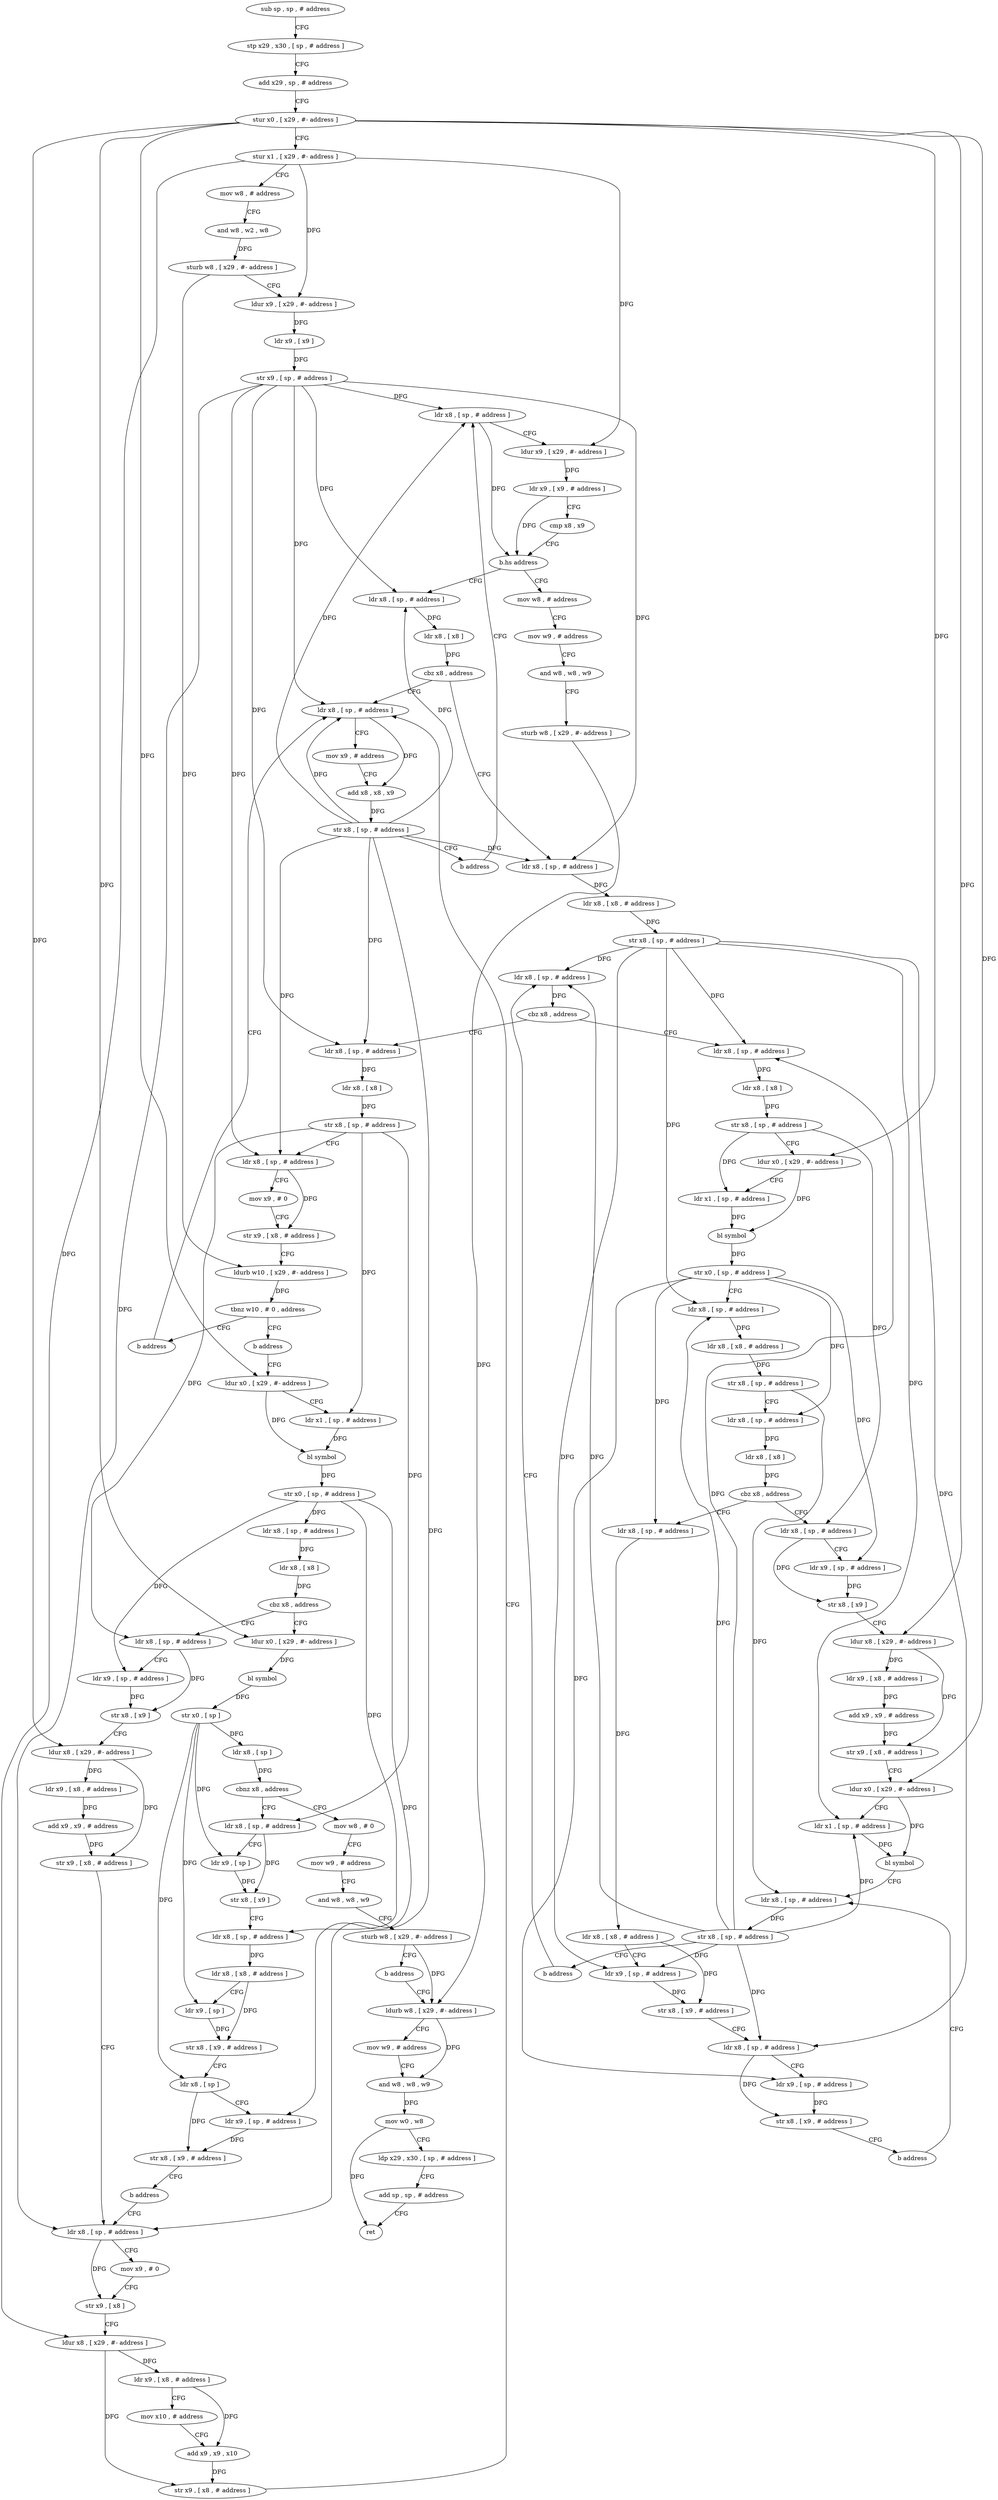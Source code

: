 digraph "func" {
"4235864" [label = "sub sp , sp , # address" ]
"4235868" [label = "stp x29 , x30 , [ sp , # address ]" ]
"4235872" [label = "add x29 , sp , # address" ]
"4235876" [label = "stur x0 , [ x29 , #- address ]" ]
"4235880" [label = "stur x1 , [ x29 , #- address ]" ]
"4235884" [label = "mov w8 , # address" ]
"4235888" [label = "and w8 , w2 , w8" ]
"4235892" [label = "sturb w8 , [ x29 , #- address ]" ]
"4235896" [label = "ldur x9 , [ x29 , #- address ]" ]
"4235900" [label = "ldr x9 , [ x9 ]" ]
"4235904" [label = "str x9 , [ sp , # address ]" ]
"4235908" [label = "ldr x8 , [ sp , # address ]" ]
"4236328" [label = "mov w8 , # address" ]
"4236332" [label = "mov w9 , # address" ]
"4236336" [label = "and w8 , w8 , w9" ]
"4236340" [label = "sturb w8 , [ x29 , #- address ]" ]
"4236344" [label = "ldurb w8 , [ x29 , #- address ]" ]
"4235928" [label = "ldr x8 , [ sp , # address ]" ]
"4235932" [label = "ldr x8 , [ x8 ]" ]
"4235936" [label = "cbz x8 , address" ]
"4236308" [label = "ldr x8 , [ sp , # address ]" ]
"4235940" [label = "ldr x8 , [ sp , # address ]" ]
"4236312" [label = "mov x9 , # address" ]
"4236316" [label = "add x8 , x8 , x9" ]
"4236320" [label = "str x8 , [ sp , # address ]" ]
"4236324" [label = "b address" ]
"4235944" [label = "ldr x8 , [ x8 , # address ]" ]
"4235948" [label = "str x8 , [ sp , # address ]" ]
"4235952" [label = "ldr x8 , [ sp , # address ]" ]
"4235912" [label = "ldur x9 , [ x29 , #- address ]" ]
"4235916" [label = "ldr x9 , [ x9 , # address ]" ]
"4235920" [label = "cmp x8 , x9" ]
"4235924" [label = "b.hs address" ]
"4236096" [label = "ldr x8 , [ sp , # address ]" ]
"4236100" [label = "ldr x8 , [ x8 ]" ]
"4236104" [label = "str x8 , [ sp , # address ]" ]
"4236108" [label = "ldr x8 , [ sp , # address ]" ]
"4236112" [label = "mov x9 , # 0" ]
"4236116" [label = "str x9 , [ x8 , # address ]" ]
"4236120" [label = "ldurb w10 , [ x29 , #- address ]" ]
"4236124" [label = "tbnz w10 , # 0 , address" ]
"4236132" [label = "b address" ]
"4236128" [label = "b address" ]
"4235960" [label = "ldr x8 , [ sp , # address ]" ]
"4235964" [label = "ldr x8 , [ x8 ]" ]
"4235968" [label = "str x8 , [ sp , # address ]" ]
"4235972" [label = "ldur x0 , [ x29 , #- address ]" ]
"4235976" [label = "ldr x1 , [ sp , # address ]" ]
"4235980" [label = "bl symbol" ]
"4235984" [label = "str x0 , [ sp , # address ]" ]
"4235988" [label = "ldr x8 , [ sp , # address ]" ]
"4235992" [label = "ldr x8 , [ x8 , # address ]" ]
"4235996" [label = "str x8 , [ sp , # address ]" ]
"4236000" [label = "ldr x8 , [ sp , # address ]" ]
"4236004" [label = "ldr x8 , [ x8 ]" ]
"4236008" [label = "cbz x8 , address" ]
"4236044" [label = "ldr x8 , [ sp , # address ]" ]
"4236012" [label = "ldr x8 , [ sp , # address ]" ]
"4236136" [label = "ldur x0 , [ x29 , #- address ]" ]
"4236048" [label = "ldr x9 , [ sp , # address ]" ]
"4236052" [label = "str x8 , [ x9 ]" ]
"4236056" [label = "ldur x8 , [ x29 , #- address ]" ]
"4236060" [label = "ldr x9 , [ x8 , # address ]" ]
"4236064" [label = "add x9 , x9 , # address" ]
"4236068" [label = "str x9 , [ x8 , # address ]" ]
"4236072" [label = "ldur x0 , [ x29 , #- address ]" ]
"4236076" [label = "ldr x1 , [ sp , # address ]" ]
"4236080" [label = "bl symbol" ]
"4236084" [label = "ldr x8 , [ sp , # address ]" ]
"4236016" [label = "ldr x8 , [ x8 , # address ]" ]
"4236020" [label = "ldr x9 , [ sp , # address ]" ]
"4236024" [label = "str x8 , [ x9 , # address ]" ]
"4236028" [label = "ldr x8 , [ sp , # address ]" ]
"4236032" [label = "ldr x9 , [ sp , # address ]" ]
"4236036" [label = "str x8 , [ x9 , # address ]" ]
"4236040" [label = "b address" ]
"4236140" [label = "ldr x1 , [ sp , # address ]" ]
"4236144" [label = "bl symbol" ]
"4236148" [label = "str x0 , [ sp , # address ]" ]
"4236152" [label = "ldr x8 , [ sp , # address ]" ]
"4236156" [label = "ldr x8 , [ x8 ]" ]
"4236160" [label = "cbz x8 , address" ]
"4236248" [label = "ldr x8 , [ sp , # address ]" ]
"4236164" [label = "ldur x0 , [ x29 , #- address ]" ]
"4235956" [label = "cbz x8 , address" ]
"4236088" [label = "str x8 , [ sp , # address ]" ]
"4236092" [label = "b address" ]
"4236252" [label = "ldr x9 , [ sp , # address ]" ]
"4236256" [label = "str x8 , [ x9 ]" ]
"4236260" [label = "ldur x8 , [ x29 , #- address ]" ]
"4236264" [label = "ldr x9 , [ x8 , # address ]" ]
"4236268" [label = "add x9 , x9 , # address" ]
"4236272" [label = "str x9 , [ x8 , # address ]" ]
"4236276" [label = "ldr x8 , [ sp , # address ]" ]
"4236168" [label = "bl symbol" ]
"4236172" [label = "str x0 , [ sp ]" ]
"4236176" [label = "ldr x8 , [ sp ]" ]
"4236180" [label = "cbnz x8 , address" ]
"4236204" [label = "ldr x8 , [ sp , # address ]" ]
"4236184" [label = "mov w8 , # 0" ]
"4236208" [label = "ldr x9 , [ sp ]" ]
"4236212" [label = "str x8 , [ x9 ]" ]
"4236216" [label = "ldr x8 , [ sp , # address ]" ]
"4236220" [label = "ldr x8 , [ x8 , # address ]" ]
"4236224" [label = "ldr x9 , [ sp ]" ]
"4236228" [label = "str x8 , [ x9 , # address ]" ]
"4236232" [label = "ldr x8 , [ sp ]" ]
"4236236" [label = "ldr x9 , [ sp , # address ]" ]
"4236240" [label = "str x8 , [ x9 , # address ]" ]
"4236244" [label = "b address" ]
"4236188" [label = "mov w9 , # address" ]
"4236192" [label = "and w8 , w8 , w9" ]
"4236196" [label = "sturb w8 , [ x29 , #- address ]" ]
"4236200" [label = "b address" ]
"4236280" [label = "mov x9 , # 0" ]
"4236284" [label = "str x9 , [ x8 ]" ]
"4236288" [label = "ldur x8 , [ x29 , #- address ]" ]
"4236292" [label = "ldr x9 , [ x8 , # address ]" ]
"4236296" [label = "mov x10 , # address" ]
"4236300" [label = "add x9 , x9 , x10" ]
"4236304" [label = "str x9 , [ x8 , # address ]" ]
"4236348" [label = "mov w9 , # address" ]
"4236352" [label = "and w8 , w8 , w9" ]
"4236356" [label = "mov w0 , w8" ]
"4236360" [label = "ldp x29 , x30 , [ sp , # address ]" ]
"4236364" [label = "add sp , sp , # address" ]
"4236368" [label = "ret" ]
"4235864" -> "4235868" [ label = "CFG" ]
"4235868" -> "4235872" [ label = "CFG" ]
"4235872" -> "4235876" [ label = "CFG" ]
"4235876" -> "4235880" [ label = "CFG" ]
"4235876" -> "4235972" [ label = "DFG" ]
"4235876" -> "4236056" [ label = "DFG" ]
"4235876" -> "4236072" [ label = "DFG" ]
"4235876" -> "4236136" [ label = "DFG" ]
"4235876" -> "4236260" [ label = "DFG" ]
"4235876" -> "4236164" [ label = "DFG" ]
"4235880" -> "4235884" [ label = "CFG" ]
"4235880" -> "4235896" [ label = "DFG" ]
"4235880" -> "4235912" [ label = "DFG" ]
"4235880" -> "4236288" [ label = "DFG" ]
"4235884" -> "4235888" [ label = "CFG" ]
"4235888" -> "4235892" [ label = "DFG" ]
"4235892" -> "4235896" [ label = "CFG" ]
"4235892" -> "4236120" [ label = "DFG" ]
"4235896" -> "4235900" [ label = "DFG" ]
"4235900" -> "4235904" [ label = "DFG" ]
"4235904" -> "4235908" [ label = "DFG" ]
"4235904" -> "4235928" [ label = "DFG" ]
"4235904" -> "4236308" [ label = "DFG" ]
"4235904" -> "4235940" [ label = "DFG" ]
"4235904" -> "4236096" [ label = "DFG" ]
"4235904" -> "4236108" [ label = "DFG" ]
"4235904" -> "4236276" [ label = "DFG" ]
"4235908" -> "4235912" [ label = "CFG" ]
"4235908" -> "4235924" [ label = "DFG" ]
"4236328" -> "4236332" [ label = "CFG" ]
"4236332" -> "4236336" [ label = "CFG" ]
"4236336" -> "4236340" [ label = "CFG" ]
"4236340" -> "4236344" [ label = "DFG" ]
"4236344" -> "4236348" [ label = "CFG" ]
"4236344" -> "4236352" [ label = "DFG" ]
"4235928" -> "4235932" [ label = "DFG" ]
"4235932" -> "4235936" [ label = "DFG" ]
"4235936" -> "4236308" [ label = "CFG" ]
"4235936" -> "4235940" [ label = "CFG" ]
"4236308" -> "4236312" [ label = "CFG" ]
"4236308" -> "4236316" [ label = "DFG" ]
"4235940" -> "4235944" [ label = "DFG" ]
"4236312" -> "4236316" [ label = "CFG" ]
"4236316" -> "4236320" [ label = "DFG" ]
"4236320" -> "4236324" [ label = "CFG" ]
"4236320" -> "4235908" [ label = "DFG" ]
"4236320" -> "4235928" [ label = "DFG" ]
"4236320" -> "4236308" [ label = "DFG" ]
"4236320" -> "4235940" [ label = "DFG" ]
"4236320" -> "4236096" [ label = "DFG" ]
"4236320" -> "4236108" [ label = "DFG" ]
"4236320" -> "4236276" [ label = "DFG" ]
"4236324" -> "4235908" [ label = "CFG" ]
"4235944" -> "4235948" [ label = "DFG" ]
"4235948" -> "4235952" [ label = "DFG" ]
"4235948" -> "4235960" [ label = "DFG" ]
"4235948" -> "4235988" [ label = "DFG" ]
"4235948" -> "4236076" [ label = "DFG" ]
"4235948" -> "4236020" [ label = "DFG" ]
"4235948" -> "4236028" [ label = "DFG" ]
"4235952" -> "4235956" [ label = "DFG" ]
"4235912" -> "4235916" [ label = "DFG" ]
"4235916" -> "4235920" [ label = "CFG" ]
"4235916" -> "4235924" [ label = "DFG" ]
"4235920" -> "4235924" [ label = "CFG" ]
"4235924" -> "4236328" [ label = "CFG" ]
"4235924" -> "4235928" [ label = "CFG" ]
"4236096" -> "4236100" [ label = "DFG" ]
"4236100" -> "4236104" [ label = "DFG" ]
"4236104" -> "4236108" [ label = "CFG" ]
"4236104" -> "4236140" [ label = "DFG" ]
"4236104" -> "4236248" [ label = "DFG" ]
"4236104" -> "4236204" [ label = "DFG" ]
"4236108" -> "4236112" [ label = "CFG" ]
"4236108" -> "4236116" [ label = "DFG" ]
"4236112" -> "4236116" [ label = "CFG" ]
"4236116" -> "4236120" [ label = "CFG" ]
"4236120" -> "4236124" [ label = "DFG" ]
"4236124" -> "4236132" [ label = "CFG" ]
"4236124" -> "4236128" [ label = "CFG" ]
"4236132" -> "4236308" [ label = "CFG" ]
"4236128" -> "4236136" [ label = "CFG" ]
"4235960" -> "4235964" [ label = "DFG" ]
"4235964" -> "4235968" [ label = "DFG" ]
"4235968" -> "4235972" [ label = "CFG" ]
"4235968" -> "4235976" [ label = "DFG" ]
"4235968" -> "4236044" [ label = "DFG" ]
"4235972" -> "4235976" [ label = "CFG" ]
"4235972" -> "4235980" [ label = "DFG" ]
"4235976" -> "4235980" [ label = "DFG" ]
"4235980" -> "4235984" [ label = "DFG" ]
"4235984" -> "4235988" [ label = "CFG" ]
"4235984" -> "4236000" [ label = "DFG" ]
"4235984" -> "4236048" [ label = "DFG" ]
"4235984" -> "4236012" [ label = "DFG" ]
"4235984" -> "4236032" [ label = "DFG" ]
"4235988" -> "4235992" [ label = "DFG" ]
"4235992" -> "4235996" [ label = "DFG" ]
"4235996" -> "4236000" [ label = "CFG" ]
"4235996" -> "4236084" [ label = "DFG" ]
"4236000" -> "4236004" [ label = "DFG" ]
"4236004" -> "4236008" [ label = "DFG" ]
"4236008" -> "4236044" [ label = "CFG" ]
"4236008" -> "4236012" [ label = "CFG" ]
"4236044" -> "4236048" [ label = "CFG" ]
"4236044" -> "4236052" [ label = "DFG" ]
"4236012" -> "4236016" [ label = "DFG" ]
"4236136" -> "4236140" [ label = "CFG" ]
"4236136" -> "4236144" [ label = "DFG" ]
"4236048" -> "4236052" [ label = "DFG" ]
"4236052" -> "4236056" [ label = "CFG" ]
"4236056" -> "4236060" [ label = "DFG" ]
"4236056" -> "4236068" [ label = "DFG" ]
"4236060" -> "4236064" [ label = "DFG" ]
"4236064" -> "4236068" [ label = "DFG" ]
"4236068" -> "4236072" [ label = "CFG" ]
"4236072" -> "4236076" [ label = "CFG" ]
"4236072" -> "4236080" [ label = "DFG" ]
"4236076" -> "4236080" [ label = "DFG" ]
"4236080" -> "4236084" [ label = "CFG" ]
"4236084" -> "4236088" [ label = "DFG" ]
"4236016" -> "4236020" [ label = "CFG" ]
"4236016" -> "4236024" [ label = "DFG" ]
"4236020" -> "4236024" [ label = "DFG" ]
"4236024" -> "4236028" [ label = "CFG" ]
"4236028" -> "4236032" [ label = "CFG" ]
"4236028" -> "4236036" [ label = "DFG" ]
"4236032" -> "4236036" [ label = "DFG" ]
"4236036" -> "4236040" [ label = "CFG" ]
"4236040" -> "4236084" [ label = "CFG" ]
"4236140" -> "4236144" [ label = "DFG" ]
"4236144" -> "4236148" [ label = "DFG" ]
"4236148" -> "4236152" [ label = "DFG" ]
"4236148" -> "4236252" [ label = "DFG" ]
"4236148" -> "4236216" [ label = "DFG" ]
"4236148" -> "4236236" [ label = "DFG" ]
"4236152" -> "4236156" [ label = "DFG" ]
"4236156" -> "4236160" [ label = "DFG" ]
"4236160" -> "4236248" [ label = "CFG" ]
"4236160" -> "4236164" [ label = "CFG" ]
"4236248" -> "4236252" [ label = "CFG" ]
"4236248" -> "4236256" [ label = "DFG" ]
"4236164" -> "4236168" [ label = "DFG" ]
"4235956" -> "4236096" [ label = "CFG" ]
"4235956" -> "4235960" [ label = "CFG" ]
"4236088" -> "4236092" [ label = "CFG" ]
"4236088" -> "4235952" [ label = "DFG" ]
"4236088" -> "4235960" [ label = "DFG" ]
"4236088" -> "4235988" [ label = "DFG" ]
"4236088" -> "4236076" [ label = "DFG" ]
"4236088" -> "4236020" [ label = "DFG" ]
"4236088" -> "4236028" [ label = "DFG" ]
"4236092" -> "4235952" [ label = "CFG" ]
"4236252" -> "4236256" [ label = "DFG" ]
"4236256" -> "4236260" [ label = "CFG" ]
"4236260" -> "4236264" [ label = "DFG" ]
"4236260" -> "4236272" [ label = "DFG" ]
"4236264" -> "4236268" [ label = "DFG" ]
"4236268" -> "4236272" [ label = "DFG" ]
"4236272" -> "4236276" [ label = "CFG" ]
"4236276" -> "4236280" [ label = "CFG" ]
"4236276" -> "4236284" [ label = "DFG" ]
"4236168" -> "4236172" [ label = "DFG" ]
"4236172" -> "4236176" [ label = "DFG" ]
"4236172" -> "4236208" [ label = "DFG" ]
"4236172" -> "4236224" [ label = "DFG" ]
"4236172" -> "4236232" [ label = "DFG" ]
"4236176" -> "4236180" [ label = "DFG" ]
"4236180" -> "4236204" [ label = "CFG" ]
"4236180" -> "4236184" [ label = "CFG" ]
"4236204" -> "4236208" [ label = "CFG" ]
"4236204" -> "4236212" [ label = "DFG" ]
"4236184" -> "4236188" [ label = "CFG" ]
"4236208" -> "4236212" [ label = "DFG" ]
"4236212" -> "4236216" [ label = "CFG" ]
"4236216" -> "4236220" [ label = "DFG" ]
"4236220" -> "4236224" [ label = "CFG" ]
"4236220" -> "4236228" [ label = "DFG" ]
"4236224" -> "4236228" [ label = "DFG" ]
"4236228" -> "4236232" [ label = "CFG" ]
"4236232" -> "4236236" [ label = "CFG" ]
"4236232" -> "4236240" [ label = "DFG" ]
"4236236" -> "4236240" [ label = "DFG" ]
"4236240" -> "4236244" [ label = "CFG" ]
"4236244" -> "4236276" [ label = "CFG" ]
"4236188" -> "4236192" [ label = "CFG" ]
"4236192" -> "4236196" [ label = "CFG" ]
"4236196" -> "4236200" [ label = "CFG" ]
"4236196" -> "4236344" [ label = "DFG" ]
"4236200" -> "4236344" [ label = "CFG" ]
"4236280" -> "4236284" [ label = "CFG" ]
"4236284" -> "4236288" [ label = "CFG" ]
"4236288" -> "4236292" [ label = "DFG" ]
"4236288" -> "4236304" [ label = "DFG" ]
"4236292" -> "4236296" [ label = "CFG" ]
"4236292" -> "4236300" [ label = "DFG" ]
"4236296" -> "4236300" [ label = "CFG" ]
"4236300" -> "4236304" [ label = "DFG" ]
"4236304" -> "4236308" [ label = "CFG" ]
"4236348" -> "4236352" [ label = "CFG" ]
"4236352" -> "4236356" [ label = "DFG" ]
"4236356" -> "4236360" [ label = "CFG" ]
"4236356" -> "4236368" [ label = "DFG" ]
"4236360" -> "4236364" [ label = "CFG" ]
"4236364" -> "4236368" [ label = "CFG" ]
}
